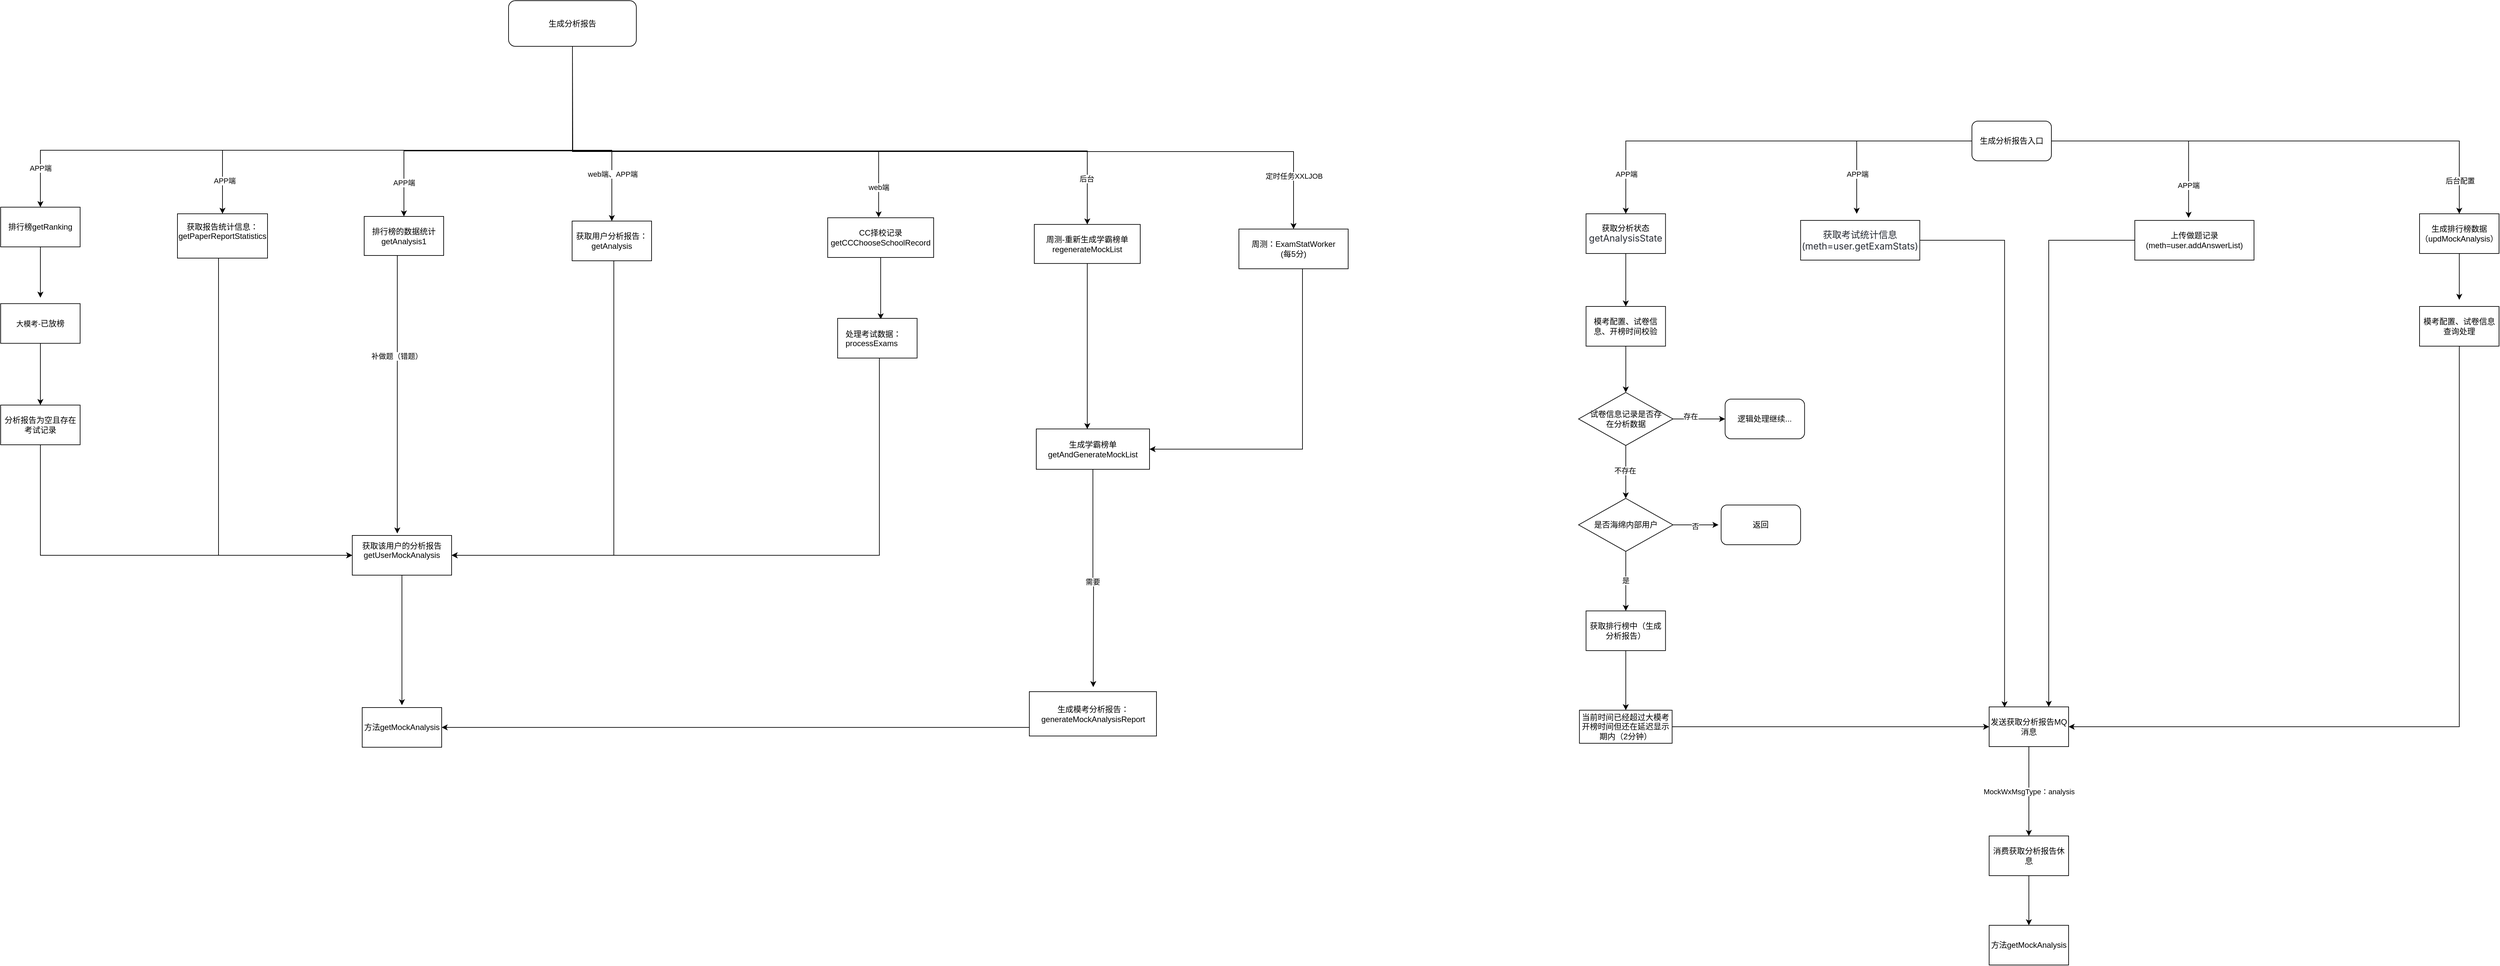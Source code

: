 <mxfile version="26.0.16">
  <diagram name="第 1 页" id="ViaAI9ll2HowO2Gb6FL9">
    <mxGraphModel dx="3884" dy="1422" grid="0" gridSize="10" guides="1" tooltips="1" connect="1" arrows="1" fold="1" page="0" pageScale="1" pageWidth="1169" pageHeight="827" math="0" shadow="0" adaptiveColors="auto">
      <root>
        <mxCell id="0" />
        <mxCell id="1" parent="0" />
        <mxCell id="7_3ddVTEXYTXa83JMsSR-4" style="edgeStyle=orthogonalEdgeStyle;rounded=0;orthogonalLoop=1;jettySize=auto;html=1;entryX=0.5;entryY=0;entryDx=0;entryDy=0;" edge="1" parent="1" source="7_3ddVTEXYTXa83JMsSR-2" target="7_3ddVTEXYTXa83JMsSR-3">
          <mxGeometry relative="1" as="geometry" />
        </mxCell>
        <mxCell id="7_3ddVTEXYTXa83JMsSR-5" value="APP端" style="edgeLabel;html=1;align=center;verticalAlign=middle;resizable=0;points=[];" vertex="1" connectable="0" parent="7_3ddVTEXYTXa83JMsSR-4">
          <mxGeometry x="0.548" y="-1" relative="1" as="geometry">
            <mxPoint x="-33" y="51" as="offset" />
          </mxGeometry>
        </mxCell>
        <mxCell id="7_3ddVTEXYTXa83JMsSR-7" style="edgeStyle=orthogonalEdgeStyle;rounded=0;orthogonalLoop=1;jettySize=auto;html=1;entryX=0.5;entryY=0;entryDx=0;entryDy=0;" edge="1" parent="1" source="7_3ddVTEXYTXa83JMsSR-2" target="7_3ddVTEXYTXa83JMsSR-6">
          <mxGeometry relative="1" as="geometry" />
        </mxCell>
        <mxCell id="7_3ddVTEXYTXa83JMsSR-8" value="后台配置" style="edgeLabel;html=1;align=center;verticalAlign=middle;resizable=0;points=[];" vertex="1" connectable="0" parent="7_3ddVTEXYTXa83JMsSR-7">
          <mxGeometry x="0.439" y="2" relative="1" as="geometry">
            <mxPoint x="94" y="62" as="offset" />
          </mxGeometry>
        </mxCell>
        <mxCell id="7_3ddVTEXYTXa83JMsSR-38" style="edgeStyle=orthogonalEdgeStyle;rounded=0;orthogonalLoop=1;jettySize=auto;html=1;" edge="1" parent="1" source="7_3ddVTEXYTXa83JMsSR-2">
          <mxGeometry relative="1" as="geometry">
            <mxPoint x="1030" y="168" as="targetPoint" />
            <Array as="points">
              <mxPoint x="1030" y="58" />
              <mxPoint x="1030" y="168" />
            </Array>
          </mxGeometry>
        </mxCell>
        <mxCell id="7_3ddVTEXYTXa83JMsSR-46" value="APP端" style="edgeLabel;html=1;align=center;verticalAlign=middle;resizable=0;points=[];" vertex="1" connectable="0" parent="7_3ddVTEXYTXa83JMsSR-38">
          <mxGeometry x="0.574" y="1" relative="1" as="geometry">
            <mxPoint as="offset" />
          </mxGeometry>
        </mxCell>
        <mxCell id="7_3ddVTEXYTXa83JMsSR-71" style="edgeStyle=orthogonalEdgeStyle;rounded=0;orthogonalLoop=1;jettySize=auto;html=1;" edge="1" parent="1" source="7_3ddVTEXYTXa83JMsSR-130">
          <mxGeometry relative="1" as="geometry">
            <mxPoint x="-447.108" y="173.45" as="targetPoint" />
            <Array as="points">
              <mxPoint x="-909" y="73" />
              <mxPoint x="-447" y="73" />
            </Array>
          </mxGeometry>
        </mxCell>
        <mxCell id="7_3ddVTEXYTXa83JMsSR-73" value="web端" style="edgeLabel;html=1;align=center;verticalAlign=middle;resizable=0;points=[];" vertex="1" connectable="0" parent="7_3ddVTEXYTXa83JMsSR-71">
          <mxGeometry x="0.873" relative="1" as="geometry">
            <mxPoint as="offset" />
          </mxGeometry>
        </mxCell>
        <mxCell id="7_3ddVTEXYTXa83JMsSR-2" value="生成分析报告入口" style="rounded=1;whiteSpace=wrap;html=1;" vertex="1" parent="1">
          <mxGeometry x="1204" y="28" width="120" height="60" as="geometry" />
        </mxCell>
        <mxCell id="7_3ddVTEXYTXa83JMsSR-10" value="" style="edgeStyle=orthogonalEdgeStyle;rounded=0;orthogonalLoop=1;jettySize=auto;html=1;" edge="1" parent="1" source="7_3ddVTEXYTXa83JMsSR-3" target="7_3ddVTEXYTXa83JMsSR-9">
          <mxGeometry relative="1" as="geometry" />
        </mxCell>
        <mxCell id="7_3ddVTEXYTXa83JMsSR-3" value="&lt;span style=&quot;color: rgb(0, 0, 0); font-family: Helvetica; font-style: normal; font-variant-ligatures: normal; font-variant-caps: normal; font-weight: 400; letter-spacing: normal; orphans: 2; text-align: center; text-indent: 0px; text-transform: none; widows: 2; word-spacing: 0px; -webkit-text-stroke-width: 0px; white-space: normal; background-color: rgb(251, 251, 251); text-decoration-thickness: initial; text-decoration-style: initial; text-decoration-color: initial; float: none; display: inline !important;&quot;&gt;&lt;span style=&quot;font-size: 12px;&quot;&gt;获取分析状态&lt;/span&gt;&lt;br&gt;&lt;span style=&quot;caret-color: rgb(40, 44, 52); color: rgb(40, 44, 52); font-family: -apple-system, BlinkMacSystemFont, &amp;quot;Helvetica Neue&amp;quot;, Helvetica, &amp;quot;PingFang SC&amp;quot;, &amp;quot;Microsoft YaHei&amp;quot;, sans-serif; orphans: 4; text-align: justify; white-space-collapse: preserve; word-spacing: 0.8px; background-color: rgb(254, 254, 254);&quot;&gt;&lt;font style=&quot;font-size: 14px;&quot;&gt;getAnalysisState&lt;/font&gt;&lt;/span&gt;&lt;/span&gt;" style="rounded=0;whiteSpace=wrap;html=1;" vertex="1" parent="1">
          <mxGeometry x="621.25" y="168" width="120" height="60" as="geometry" />
        </mxCell>
        <mxCell id="7_3ddVTEXYTXa83JMsSR-33" style="edgeStyle=orthogonalEdgeStyle;rounded=0;orthogonalLoop=1;jettySize=auto;html=1;" edge="1" parent="1" source="7_3ddVTEXYTXa83JMsSR-6">
          <mxGeometry relative="1" as="geometry">
            <mxPoint x="1940" y="298" as="targetPoint" />
          </mxGeometry>
        </mxCell>
        <mxCell id="7_3ddVTEXYTXa83JMsSR-6" value="生成排行榜数据&lt;br&gt;（updMockAnalysis）" style="rounded=0;whiteSpace=wrap;html=1;" vertex="1" parent="1">
          <mxGeometry x="1880" y="168" width="120" height="60" as="geometry" />
        </mxCell>
        <mxCell id="7_3ddVTEXYTXa83JMsSR-12" value="" style="edgeStyle=orthogonalEdgeStyle;rounded=0;orthogonalLoop=1;jettySize=auto;html=1;" edge="1" parent="1" source="7_3ddVTEXYTXa83JMsSR-9" target="7_3ddVTEXYTXa83JMsSR-11">
          <mxGeometry relative="1" as="geometry" />
        </mxCell>
        <mxCell id="7_3ddVTEXYTXa83JMsSR-9" value="模考配置、试卷信息、开榜时间校验" style="whiteSpace=wrap;html=1;rounded=0;" vertex="1" parent="1">
          <mxGeometry x="621.25" y="308" width="120" height="60" as="geometry" />
        </mxCell>
        <mxCell id="7_3ddVTEXYTXa83JMsSR-14" style="edgeStyle=orthogonalEdgeStyle;rounded=0;orthogonalLoop=1;jettySize=auto;html=1;" edge="1" parent="1" source="7_3ddVTEXYTXa83JMsSR-11">
          <mxGeometry relative="1" as="geometry">
            <mxPoint x="681.25" y="598" as="targetPoint" />
          </mxGeometry>
        </mxCell>
        <mxCell id="7_3ddVTEXYTXa83JMsSR-15" value="不存在" style="edgeLabel;html=1;align=center;verticalAlign=middle;resizable=0;points=[];" vertex="1" connectable="0" parent="7_3ddVTEXYTXa83JMsSR-14">
          <mxGeometry x="-0.054" y="-2" relative="1" as="geometry">
            <mxPoint as="offset" />
          </mxGeometry>
        </mxCell>
        <mxCell id="7_3ddVTEXYTXa83JMsSR-27" style="edgeStyle=orthogonalEdgeStyle;rounded=0;orthogonalLoop=1;jettySize=auto;html=1;" edge="1" parent="1" source="7_3ddVTEXYTXa83JMsSR-11">
          <mxGeometry relative="1" as="geometry">
            <mxPoint x="831.25" y="478" as="targetPoint" />
          </mxGeometry>
        </mxCell>
        <mxCell id="7_3ddVTEXYTXa83JMsSR-28" value="存在" style="edgeLabel;html=1;align=center;verticalAlign=middle;resizable=0;points=[];" vertex="1" connectable="0" parent="7_3ddVTEXYTXa83JMsSR-27">
          <mxGeometry x="-0.325" y="4" relative="1" as="geometry">
            <mxPoint as="offset" />
          </mxGeometry>
        </mxCell>
        <mxCell id="7_3ddVTEXYTXa83JMsSR-11" value="试卷信息记录是否存&lt;br&gt;在分析数据" style="rhombus;whiteSpace=wrap;html=1;rounded=0;" vertex="1" parent="1">
          <mxGeometry x="610" y="438" width="142.5" height="80" as="geometry" />
        </mxCell>
        <mxCell id="7_3ddVTEXYTXa83JMsSR-19" value="" style="edgeStyle=orthogonalEdgeStyle;rounded=0;orthogonalLoop=1;jettySize=auto;html=1;" edge="1" parent="1" source="7_3ddVTEXYTXa83JMsSR-17" target="7_3ddVTEXYTXa83JMsSR-18">
          <mxGeometry relative="1" as="geometry" />
        </mxCell>
        <mxCell id="7_3ddVTEXYTXa83JMsSR-20" value="是" style="edgeLabel;html=1;align=center;verticalAlign=middle;resizable=0;points=[];" vertex="1" connectable="0" parent="7_3ddVTEXYTXa83JMsSR-19">
          <mxGeometry x="-0.037" y="-1" relative="1" as="geometry">
            <mxPoint as="offset" />
          </mxGeometry>
        </mxCell>
        <mxCell id="7_3ddVTEXYTXa83JMsSR-29" style="edgeStyle=orthogonalEdgeStyle;rounded=0;orthogonalLoop=1;jettySize=auto;html=1;" edge="1" parent="1" source="7_3ddVTEXYTXa83JMsSR-17">
          <mxGeometry relative="1" as="geometry">
            <mxPoint x="821.25" y="638" as="targetPoint" />
          </mxGeometry>
        </mxCell>
        <mxCell id="7_3ddVTEXYTXa83JMsSR-30" value="否" style="edgeLabel;html=1;align=center;verticalAlign=middle;resizable=0;points=[];" vertex="1" connectable="0" parent="7_3ddVTEXYTXa83JMsSR-29">
          <mxGeometry x="0.009" y="-1" relative="1" as="geometry">
            <mxPoint x="-1" as="offset" />
          </mxGeometry>
        </mxCell>
        <mxCell id="7_3ddVTEXYTXa83JMsSR-17" value="是否海绵内部用户" style="rhombus;whiteSpace=wrap;html=1;rounded=0;" vertex="1" parent="1">
          <mxGeometry x="610" y="598" width="142.5" height="80" as="geometry" />
        </mxCell>
        <mxCell id="7_3ddVTEXYTXa83JMsSR-22" value="" style="edgeStyle=orthogonalEdgeStyle;rounded=0;orthogonalLoop=1;jettySize=auto;html=1;" edge="1" parent="1" source="7_3ddVTEXYTXa83JMsSR-18" target="7_3ddVTEXYTXa83JMsSR-21">
          <mxGeometry relative="1" as="geometry" />
        </mxCell>
        <mxCell id="7_3ddVTEXYTXa83JMsSR-18" value="获取排行榜中（生成分析报告）" style="whiteSpace=wrap;html=1;rounded=0;" vertex="1" parent="1">
          <mxGeometry x="621.25" y="768" width="120" height="60" as="geometry" />
        </mxCell>
        <mxCell id="7_3ddVTEXYTXa83JMsSR-24" value="" style="edgeStyle=orthogonalEdgeStyle;rounded=0;orthogonalLoop=1;jettySize=auto;html=1;" edge="1" parent="1" source="7_3ddVTEXYTXa83JMsSR-21" target="7_3ddVTEXYTXa83JMsSR-23">
          <mxGeometry relative="1" as="geometry" />
        </mxCell>
        <mxCell id="7_3ddVTEXYTXa83JMsSR-21" value="当前时间已经超过大模考开榜时间但还在延迟显示期内（2分钟）" style="whiteSpace=wrap;html=1;rounded=0;" vertex="1" parent="1">
          <mxGeometry x="611.25" y="918" width="140" height="50" as="geometry" />
        </mxCell>
        <mxCell id="7_3ddVTEXYTXa83JMsSR-26" value="MockWxMsgType：analysis" style="edgeStyle=orthogonalEdgeStyle;rounded=0;orthogonalLoop=1;jettySize=auto;html=1;" edge="1" parent="1" source="7_3ddVTEXYTXa83JMsSR-23" target="7_3ddVTEXYTXa83JMsSR-25">
          <mxGeometry relative="1" as="geometry" />
        </mxCell>
        <mxCell id="7_3ddVTEXYTXa83JMsSR-23" value="发送获取分析报告MQ消息" style="whiteSpace=wrap;html=1;rounded=0;" vertex="1" parent="1">
          <mxGeometry x="1230" y="913" width="120" height="60" as="geometry" />
        </mxCell>
        <mxCell id="7_3ddVTEXYTXa83JMsSR-53" value="" style="edgeStyle=orthogonalEdgeStyle;rounded=0;orthogonalLoop=1;jettySize=auto;html=1;" edge="1" parent="1" source="7_3ddVTEXYTXa83JMsSR-25" target="7_3ddVTEXYTXa83JMsSR-52">
          <mxGeometry relative="1" as="geometry" />
        </mxCell>
        <mxCell id="7_3ddVTEXYTXa83JMsSR-25" value="消费获取分析报告休息" style="whiteSpace=wrap;html=1;rounded=0;" vertex="1" parent="1">
          <mxGeometry x="1230" y="1108" width="120" height="60" as="geometry" />
        </mxCell>
        <mxCell id="7_3ddVTEXYTXa83JMsSR-31" value="返回" style="rounded=1;whiteSpace=wrap;html=1;" vertex="1" parent="1">
          <mxGeometry x="825.25" y="608" width="120" height="60" as="geometry" />
        </mxCell>
        <mxCell id="7_3ddVTEXYTXa83JMsSR-32" value="逻辑处理继续..." style="rounded=1;whiteSpace=wrap;html=1;" vertex="1" parent="1">
          <mxGeometry x="831.25" y="448" width="120" height="60" as="geometry" />
        </mxCell>
        <mxCell id="7_3ddVTEXYTXa83JMsSR-43" style="edgeStyle=orthogonalEdgeStyle;rounded=0;orthogonalLoop=1;jettySize=auto;html=1;entryX=1;entryY=0.5;entryDx=0;entryDy=0;" edge="1" parent="1" source="7_3ddVTEXYTXa83JMsSR-34" target="7_3ddVTEXYTXa83JMsSR-23">
          <mxGeometry relative="1" as="geometry">
            <Array as="points">
              <mxPoint x="1940" y="943" />
            </Array>
          </mxGeometry>
        </mxCell>
        <mxCell id="7_3ddVTEXYTXa83JMsSR-34" value="模考配置、试卷信息查询处理" style="whiteSpace=wrap;html=1;rounded=0;" vertex="1" parent="1">
          <mxGeometry x="1880" y="308" width="120" height="60" as="geometry" />
        </mxCell>
        <mxCell id="7_3ddVTEXYTXa83JMsSR-39" value="&lt;span style=&quot;caret-color: rgb(40, 44, 52); color: rgb(40, 44, 52); font-family: -apple-system, BlinkMacSystemFont, &amp;quot;Helvetica Neue&amp;quot;, Helvetica, &amp;quot;PingFang SC&amp;quot;, &amp;quot;Microsoft YaHei&amp;quot;, sans-serif; orphans: 4; text-align: justify; white-space-collapse: preserve; word-spacing: 0.8px; background-color: rgb(254, 254, 254);&quot;&gt;&lt;font style=&quot;font-size: 14px;&quot;&gt;获取考试统计信息(meth=user.getExamStats)&lt;/font&gt;&lt;/span&gt;" style="rounded=0;whiteSpace=wrap;html=1;" vertex="1" parent="1">
          <mxGeometry x="945.25" y="178" width="180" height="60" as="geometry" />
        </mxCell>
        <mxCell id="7_3ddVTEXYTXa83JMsSR-44" style="edgeStyle=orthogonalEdgeStyle;rounded=0;orthogonalLoop=1;jettySize=auto;html=1;entryX=0.75;entryY=0;entryDx=0;entryDy=0;" edge="1" parent="1" source="7_3ddVTEXYTXa83JMsSR-41" target="7_3ddVTEXYTXa83JMsSR-23">
          <mxGeometry relative="1" as="geometry" />
        </mxCell>
        <mxCell id="7_3ddVTEXYTXa83JMsSR-41" value="上传做题记录(meth=user.addAnswerList)" style="rounded=0;whiteSpace=wrap;html=1;" vertex="1" parent="1">
          <mxGeometry x="1450" y="178" width="180" height="60" as="geometry" />
        </mxCell>
        <mxCell id="7_3ddVTEXYTXa83JMsSR-42" style="edgeStyle=orthogonalEdgeStyle;rounded=0;orthogonalLoop=1;jettySize=auto;html=1;entryX=0.451;entryY=-0.065;entryDx=0;entryDy=0;entryPerimeter=0;" edge="1" parent="1" source="7_3ddVTEXYTXa83JMsSR-2" target="7_3ddVTEXYTXa83JMsSR-41">
          <mxGeometry relative="1" as="geometry" />
        </mxCell>
        <mxCell id="7_3ddVTEXYTXa83JMsSR-47" value="APP端" style="edgeLabel;html=1;align=center;verticalAlign=middle;resizable=0;points=[];" vertex="1" connectable="0" parent="7_3ddVTEXYTXa83JMsSR-42">
          <mxGeometry x="0.693" relative="1" as="geometry">
            <mxPoint as="offset" />
          </mxGeometry>
        </mxCell>
        <mxCell id="7_3ddVTEXYTXa83JMsSR-45" style="edgeStyle=orthogonalEdgeStyle;rounded=0;orthogonalLoop=1;jettySize=auto;html=1;entryX=0.194;entryY=0.011;entryDx=0;entryDy=0;entryPerimeter=0;" edge="1" parent="1" source="7_3ddVTEXYTXa83JMsSR-39" target="7_3ddVTEXYTXa83JMsSR-23">
          <mxGeometry relative="1" as="geometry" />
        </mxCell>
        <mxCell id="7_3ddVTEXYTXa83JMsSR-52" value="&lt;span style=&quot;font-size: 12px;&quot;&gt;方法getMockAnalysis&lt;/span&gt;" style="whiteSpace=wrap;html=1;rounded=0;" vertex="1" parent="1">
          <mxGeometry x="1230" y="1243" width="120" height="60" as="geometry" />
        </mxCell>
        <mxCell id="7_3ddVTEXYTXa83JMsSR-64" style="edgeStyle=orthogonalEdgeStyle;rounded=0;orthogonalLoop=1;jettySize=auto;html=1;" edge="1" parent="1" source="7_3ddVTEXYTXa83JMsSR-57">
          <mxGeometry relative="1" as="geometry">
            <mxPoint x="-132" y="493.307" as="targetPoint" />
          </mxGeometry>
        </mxCell>
        <mxCell id="7_3ddVTEXYTXa83JMsSR-57" value="周测-重新生成学霸榜单&lt;br&gt;&lt;span style=&quot;font-size: 12px;&quot;&gt;regenerateMockList&lt;/span&gt;" style="rounded=0;whiteSpace=wrap;html=1;" vertex="1" parent="1">
          <mxGeometry x="-212" y="184.08" width="160" height="59" as="geometry" />
        </mxCell>
        <mxCell id="7_3ddVTEXYTXa83JMsSR-60" style="edgeStyle=orthogonalEdgeStyle;rounded=0;orthogonalLoop=1;jettySize=auto;html=1;" edge="1" parent="1" source="7_3ddVTEXYTXa83JMsSR-59">
          <mxGeometry relative="1" as="geometry">
            <mxPoint x="-123" y="883.08" as="targetPoint" />
          </mxGeometry>
        </mxCell>
        <mxCell id="7_3ddVTEXYTXa83JMsSR-62" value="需要" style="edgeLabel;html=1;align=center;verticalAlign=middle;resizable=0;points=[];" vertex="1" connectable="0" parent="7_3ddVTEXYTXa83JMsSR-60">
          <mxGeometry x="0.036" y="-2" relative="1" as="geometry">
            <mxPoint as="offset" />
          </mxGeometry>
        </mxCell>
        <mxCell id="7_3ddVTEXYTXa83JMsSR-59" value="生成学霸榜单&lt;br&gt;&lt;span style=&quot;font-size: 12px;&quot;&gt;getAndGenerateMockList&lt;/span&gt;" style="rounded=0;whiteSpace=wrap;html=1;" vertex="1" parent="1">
          <mxGeometry x="-209" y="493.08" width="171" height="61" as="geometry" />
        </mxCell>
        <mxCell id="7_3ddVTEXYTXa83JMsSR-147" style="edgeStyle=orthogonalEdgeStyle;rounded=0;orthogonalLoop=1;jettySize=auto;html=1;entryX=1;entryY=0.5;entryDx=0;entryDy=0;" edge="1" parent="1" source="7_3ddVTEXYTXa83JMsSR-61" target="7_3ddVTEXYTXa83JMsSR-129">
          <mxGeometry relative="1" as="geometry">
            <Array as="points">
              <mxPoint x="-384" y="944" />
              <mxPoint x="-384" y="944" />
            </Array>
          </mxGeometry>
        </mxCell>
        <mxCell id="7_3ddVTEXYTXa83JMsSR-61" value="&lt;span style=&quot;font-size: 12px;&quot;&gt;生成模考分析报告：generateMockAnalysisReport&lt;/span&gt;" style="rounded=0;whiteSpace=wrap;html=1;" vertex="1" parent="1">
          <mxGeometry x="-219.5" y="890" width="192" height="67" as="geometry" />
        </mxCell>
        <mxCell id="7_3ddVTEXYTXa83JMsSR-69" style="edgeStyle=orthogonalEdgeStyle;rounded=0;orthogonalLoop=1;jettySize=auto;html=1;entryX=1;entryY=0.5;entryDx=0;entryDy=0;" edge="1" parent="1" source="7_3ddVTEXYTXa83JMsSR-68" target="7_3ddVTEXYTXa83JMsSR-59">
          <mxGeometry relative="1" as="geometry">
            <Array as="points">
              <mxPoint x="193" y="524.08" />
            </Array>
          </mxGeometry>
        </mxCell>
        <mxCell id="7_3ddVTEXYTXa83JMsSR-68" value="&lt;span style=&quot;font-size: 12px;&quot;&gt;周测：ExamStatWorker&lt;br&gt;(每5分)&lt;/span&gt;" style="rounded=0;whiteSpace=wrap;html=1;" vertex="1" parent="1">
          <mxGeometry x="97" y="191.08" width="165" height="60" as="geometry" />
        </mxCell>
        <mxCell id="7_3ddVTEXYTXa83JMsSR-74" style="edgeStyle=orthogonalEdgeStyle;rounded=0;orthogonalLoop=1;jettySize=auto;html=1;" edge="1" parent="1" source="7_3ddVTEXYTXa83JMsSR-72">
          <mxGeometry relative="1" as="geometry">
            <mxPoint x="-444" y="327.45" as="targetPoint" />
          </mxGeometry>
        </mxCell>
        <mxCell id="7_3ddVTEXYTXa83JMsSR-72" value="CC择校记录&lt;br&gt;&lt;span style=&quot;font-size: 12px;&quot;&gt;getCCChooseSchoolRecord&lt;/span&gt;" style="rounded=0;whiteSpace=wrap;html=1;" vertex="1" parent="1">
          <mxGeometry x="-524" y="174" width="160" height="60" as="geometry" />
        </mxCell>
        <mxCell id="7_3ddVTEXYTXa83JMsSR-127" style="edgeStyle=orthogonalEdgeStyle;rounded=0;orthogonalLoop=1;jettySize=auto;html=1;entryX=1;entryY=0.5;entryDx=0;entryDy=0;" edge="1" parent="1" source="7_3ddVTEXYTXa83JMsSR-75" target="7_3ddVTEXYTXa83JMsSR-78">
          <mxGeometry relative="1" as="geometry">
            <Array as="points">
              <mxPoint x="-446" y="684" />
            </Array>
          </mxGeometry>
        </mxCell>
        <mxCell id="7_3ddVTEXYTXa83JMsSR-75" value="" style="rounded=0;whiteSpace=wrap;html=1;" vertex="1" parent="1">
          <mxGeometry x="-509" y="326" width="120" height="60" as="geometry" />
        </mxCell>
        <mxCell id="7_3ddVTEXYTXa83JMsSR-76" value="处理考试数据：&#xa;processExams" style="text;whiteSpace=wrap;" vertex="1" parent="1">
          <mxGeometry x="-499" y="336" width="124.89" height="38.73" as="geometry" />
        </mxCell>
        <mxCell id="7_3ddVTEXYTXa83JMsSR-128" style="edgeStyle=orthogonalEdgeStyle;rounded=0;orthogonalLoop=1;jettySize=auto;html=1;" edge="1" parent="1" source="7_3ddVTEXYTXa83JMsSR-78">
          <mxGeometry relative="1" as="geometry">
            <mxPoint x="-1167.0" y="910.52" as="targetPoint" />
          </mxGeometry>
        </mxCell>
        <mxCell id="7_3ddVTEXYTXa83JMsSR-78" value="获取该用户的分析报告&lt;br&gt;&lt;div&gt;&lt;span style=&quot;font-size: 12px;&quot;&gt;getUserMockAnalysis&lt;/span&gt;&lt;/div&gt;&lt;div&gt;&lt;br&gt;&lt;/div&gt;" style="rounded=0;whiteSpace=wrap;html=1;" vertex="1" parent="1">
          <mxGeometry x="-1242" y="654" width="150" height="60" as="geometry" />
        </mxCell>
        <mxCell id="7_3ddVTEXYTXa83JMsSR-121" style="edgeStyle=orthogonalEdgeStyle;rounded=0;orthogonalLoop=1;jettySize=auto;html=1;entryX=1;entryY=0.5;entryDx=0;entryDy=0;" edge="1" parent="1" source="7_3ddVTEXYTXa83JMsSR-82" target="7_3ddVTEXYTXa83JMsSR-78">
          <mxGeometry relative="1" as="geometry">
            <Array as="points">
              <mxPoint x="-847" y="684" />
            </Array>
          </mxGeometry>
        </mxCell>
        <mxCell id="7_3ddVTEXYTXa83JMsSR-82" value="获取用户分析报告：&lt;br&gt;&lt;span style=&quot;font-size: 12px;&quot;&gt;getAnalysis&lt;/span&gt;" style="rounded=0;whiteSpace=wrap;html=1;" vertex="1" parent="1">
          <mxGeometry x="-910" y="179" width="120" height="60" as="geometry" />
        </mxCell>
        <mxCell id="7_3ddVTEXYTXa83JMsSR-89" style="edgeStyle=orthogonalEdgeStyle;rounded=0;orthogonalLoop=1;jettySize=auto;html=1;" edge="1" parent="1" source="7_3ddVTEXYTXa83JMsSR-88">
          <mxGeometry relative="1" as="geometry">
            <mxPoint x="-1174" y="651" as="targetPoint" />
            <Array as="points">
              <mxPoint x="-1174" y="368" />
              <mxPoint x="-1174" y="368" />
            </Array>
          </mxGeometry>
        </mxCell>
        <mxCell id="7_3ddVTEXYTXa83JMsSR-120" value="补做题（错题）" style="edgeLabel;html=1;align=center;verticalAlign=middle;resizable=0;points=[];" vertex="1" connectable="0" parent="7_3ddVTEXYTXa83JMsSR-89">
          <mxGeometry x="-0.276" y="-1" relative="1" as="geometry">
            <mxPoint as="offset" />
          </mxGeometry>
        </mxCell>
        <mxCell id="7_3ddVTEXYTXa83JMsSR-88" value="排行榜的数据统计&lt;br&gt;&lt;span style=&quot;font-size: 12px;&quot;&gt;getAnalysis1&lt;/span&gt;" style="rounded=0;whiteSpace=wrap;html=1;" vertex="1" parent="1">
          <mxGeometry x="-1224" y="172" width="120" height="59" as="geometry" />
        </mxCell>
        <mxCell id="7_3ddVTEXYTXa83JMsSR-103" style="edgeStyle=orthogonalEdgeStyle;rounded=0;orthogonalLoop=1;jettySize=auto;html=1;" edge="1" parent="1" source="7_3ddVTEXYTXa83JMsSR-93">
          <mxGeometry relative="1" as="geometry">
            <mxPoint x="-1713" y="294.729" as="targetPoint" />
          </mxGeometry>
        </mxCell>
        <mxCell id="7_3ddVTEXYTXa83JMsSR-93" value="排行榜getRanking" style="rounded=0;whiteSpace=wrap;html=1;" vertex="1" parent="1">
          <mxGeometry x="-1773" y="158" width="120" height="60" as="geometry" />
        </mxCell>
        <mxCell id="7_3ddVTEXYTXa83JMsSR-105" style="edgeStyle=orthogonalEdgeStyle;rounded=0;orthogonalLoop=1;jettySize=auto;html=1;entryX=0.5;entryY=0;entryDx=0;entryDy=0;" edge="1" parent="1" source="7_3ddVTEXYTXa83JMsSR-98" target="7_3ddVTEXYTXa83JMsSR-100">
          <mxGeometry relative="1" as="geometry" />
        </mxCell>
        <mxCell id="7_3ddVTEXYTXa83JMsSR-98" value="&lt;span style=&quot;font-size: 11px; text-wrap-mode: nowrap;&quot;&gt;大模考-&lt;/span&gt;已放榜" style="rounded=0;whiteSpace=wrap;html=1;" vertex="1" parent="1">
          <mxGeometry x="-1773" y="303.73" width="120" height="60" as="geometry" />
        </mxCell>
        <mxCell id="7_3ddVTEXYTXa83JMsSR-124" style="edgeStyle=orthogonalEdgeStyle;rounded=0;orthogonalLoop=1;jettySize=auto;html=1;entryX=0;entryY=0.5;entryDx=0;entryDy=0;" edge="1" parent="1" source="7_3ddVTEXYTXa83JMsSR-100" target="7_3ddVTEXYTXa83JMsSR-78">
          <mxGeometry relative="1" as="geometry">
            <Array as="points">
              <mxPoint x="-1713" y="684" />
            </Array>
          </mxGeometry>
        </mxCell>
        <mxCell id="7_3ddVTEXYTXa83JMsSR-100" value="分析报告为空且存在考试记录" style="rounded=0;whiteSpace=wrap;html=1;" vertex="1" parent="1">
          <mxGeometry x="-1773" y="457" width="120" height="60" as="geometry" />
        </mxCell>
        <mxCell id="7_3ddVTEXYTXa83JMsSR-123" style="edgeStyle=orthogonalEdgeStyle;rounded=0;orthogonalLoop=1;jettySize=auto;html=1;entryX=0;entryY=0.5;entryDx=0;entryDy=0;" edge="1" parent="1" source="7_3ddVTEXYTXa83JMsSR-110" target="7_3ddVTEXYTXa83JMsSR-78">
          <mxGeometry relative="1" as="geometry">
            <Array as="points">
              <mxPoint x="-1444" y="684" />
            </Array>
          </mxGeometry>
        </mxCell>
        <mxCell id="7_3ddVTEXYTXa83JMsSR-110" value="&lt;span style=&quot;font-size: 12px;&quot;&gt;获取报告统计信息：&lt;/span&gt;&lt;br&gt;&lt;div style=&quot;&quot;&gt;&lt;span style=&quot;font-size: 12px;&quot;&gt;getPaperReportStatistics&lt;/span&gt;&lt;/div&gt;&lt;div style=&quot;font-size: 12px;&quot;&gt;&lt;br&gt;&lt;/div&gt;" style="rounded=0;whiteSpace=wrap;html=1;" vertex="1" parent="1">
          <mxGeometry x="-1506" y="168" width="136" height="67" as="geometry" />
        </mxCell>
        <mxCell id="7_3ddVTEXYTXa83JMsSR-129" value="&lt;span style=&quot;font-size: 12px;&quot;&gt;方法getMockAnalysis&lt;/span&gt;" style="whiteSpace=wrap;html=1;rounded=0;" vertex="1" parent="1">
          <mxGeometry x="-1227" y="914" width="120" height="60" as="geometry" />
        </mxCell>
        <mxCell id="7_3ddVTEXYTXa83JMsSR-133" style="edgeStyle=orthogonalEdgeStyle;rounded=0;orthogonalLoop=1;jettySize=auto;html=1;entryX=0.5;entryY=0;entryDx=0;entryDy=0;" edge="1" parent="1" source="7_3ddVTEXYTXa83JMsSR-130" target="7_3ddVTEXYTXa83JMsSR-93">
          <mxGeometry relative="1" as="geometry">
            <Array as="points">
              <mxPoint x="-910" y="72" />
              <mxPoint x="-1713" y="72" />
            </Array>
          </mxGeometry>
        </mxCell>
        <mxCell id="7_3ddVTEXYTXa83JMsSR-141" value="APP端" style="edgeLabel;html=1;align=center;verticalAlign=middle;resizable=0;points=[];" vertex="1" connectable="0" parent="7_3ddVTEXYTXa83JMsSR-133">
          <mxGeometry x="0.887" relative="1" as="geometry">
            <mxPoint as="offset" />
          </mxGeometry>
        </mxCell>
        <mxCell id="7_3ddVTEXYTXa83JMsSR-134" style="edgeStyle=orthogonalEdgeStyle;rounded=0;orthogonalLoop=1;jettySize=auto;html=1;" edge="1" parent="1" source="7_3ddVTEXYTXa83JMsSR-130" target="7_3ddVTEXYTXa83JMsSR-110">
          <mxGeometry relative="1" as="geometry">
            <Array as="points">
              <mxPoint x="-910" y="72" />
              <mxPoint x="-1438" y="72" />
            </Array>
          </mxGeometry>
        </mxCell>
        <mxCell id="7_3ddVTEXYTXa83JMsSR-140" value="APP端" style="edgeLabel;html=1;align=center;verticalAlign=middle;resizable=0;points=[];" vertex="1" connectable="0" parent="7_3ddVTEXYTXa83JMsSR-134">
          <mxGeometry x="0.872" y="3" relative="1" as="geometry">
            <mxPoint as="offset" />
          </mxGeometry>
        </mxCell>
        <mxCell id="7_3ddVTEXYTXa83JMsSR-136" style="edgeStyle=orthogonalEdgeStyle;rounded=0;orthogonalLoop=1;jettySize=auto;html=1;" edge="1" parent="1" source="7_3ddVTEXYTXa83JMsSR-130" target="7_3ddVTEXYTXa83JMsSR-88">
          <mxGeometry relative="1" as="geometry">
            <Array as="points">
              <mxPoint x="-909" y="73" />
              <mxPoint x="-1164" y="73" />
            </Array>
          </mxGeometry>
        </mxCell>
        <mxCell id="7_3ddVTEXYTXa83JMsSR-139" value="APP端" style="edgeLabel;html=1;align=center;verticalAlign=middle;resizable=0;points=[];" vertex="1" connectable="0" parent="7_3ddVTEXYTXa83JMsSR-136">
          <mxGeometry x="0.798" relative="1" as="geometry">
            <mxPoint as="offset" />
          </mxGeometry>
        </mxCell>
        <mxCell id="7_3ddVTEXYTXa83JMsSR-137" style="edgeStyle=orthogonalEdgeStyle;rounded=0;orthogonalLoop=1;jettySize=auto;html=1;entryX=0.5;entryY=0;entryDx=0;entryDy=0;" edge="1" parent="1" source="7_3ddVTEXYTXa83JMsSR-130" target="7_3ddVTEXYTXa83JMsSR-82">
          <mxGeometry relative="1" as="geometry">
            <Array as="points">
              <mxPoint x="-909" y="72" />
              <mxPoint x="-850" y="72" />
            </Array>
          </mxGeometry>
        </mxCell>
        <mxCell id="7_3ddVTEXYTXa83JMsSR-138" value="web端、APP端" style="edgeLabel;html=1;align=center;verticalAlign=middle;resizable=0;points=[];" vertex="1" connectable="0" parent="7_3ddVTEXYTXa83JMsSR-137">
          <mxGeometry x="0.56" y="1" relative="1" as="geometry">
            <mxPoint as="offset" />
          </mxGeometry>
        </mxCell>
        <mxCell id="7_3ddVTEXYTXa83JMsSR-143" style="edgeStyle=orthogonalEdgeStyle;rounded=0;orthogonalLoop=1;jettySize=auto;html=1;" edge="1" parent="1" source="7_3ddVTEXYTXa83JMsSR-130" target="7_3ddVTEXYTXa83JMsSR-57">
          <mxGeometry relative="1" as="geometry">
            <Array as="points">
              <mxPoint x="-909" y="73" />
              <mxPoint x="-132" y="73" />
            </Array>
          </mxGeometry>
        </mxCell>
        <mxCell id="7_3ddVTEXYTXa83JMsSR-144" value="后台" style="edgeLabel;html=1;align=center;verticalAlign=middle;resizable=0;points=[];" vertex="1" connectable="0" parent="7_3ddVTEXYTXa83JMsSR-143">
          <mxGeometry x="0.868" y="-1" relative="1" as="geometry">
            <mxPoint as="offset" />
          </mxGeometry>
        </mxCell>
        <mxCell id="7_3ddVTEXYTXa83JMsSR-145" style="edgeStyle=orthogonalEdgeStyle;rounded=0;orthogonalLoop=1;jettySize=auto;html=1;entryX=0.5;entryY=0;entryDx=0;entryDy=0;" edge="1" parent="1" source="7_3ddVTEXYTXa83JMsSR-130" target="7_3ddVTEXYTXa83JMsSR-68">
          <mxGeometry relative="1" as="geometry">
            <Array as="points">
              <mxPoint x="-909" y="74" />
              <mxPoint x="180" y="74" />
            </Array>
          </mxGeometry>
        </mxCell>
        <mxCell id="7_3ddVTEXYTXa83JMsSR-148" value="定时任务XXLJOB" style="edgeLabel;html=1;align=center;verticalAlign=middle;resizable=0;points=[];" vertex="1" connectable="0" parent="7_3ddVTEXYTXa83JMsSR-145">
          <mxGeometry x="0.884" relative="1" as="geometry">
            <mxPoint y="-1" as="offset" />
          </mxGeometry>
        </mxCell>
        <mxCell id="7_3ddVTEXYTXa83JMsSR-130" value="生成分析报告" style="rounded=1;whiteSpace=wrap;html=1;" vertex="1" parent="1">
          <mxGeometry x="-1006" y="-154" width="193" height="69" as="geometry" />
        </mxCell>
        <mxCell id="7_3ddVTEXYTXa83JMsSR-132" value="" style="endArrow=none;html=1;rounded=0;entryX=0.5;entryY=1;entryDx=0;entryDy=0;" edge="1" parent="1" target="7_3ddVTEXYTXa83JMsSR-130">
          <mxGeometry width="50" height="50" relative="1" as="geometry">
            <mxPoint x="-909" y="72" as="sourcePoint" />
            <mxPoint x="-614" y="303" as="targetPoint" />
          </mxGeometry>
        </mxCell>
      </root>
    </mxGraphModel>
  </diagram>
</mxfile>
